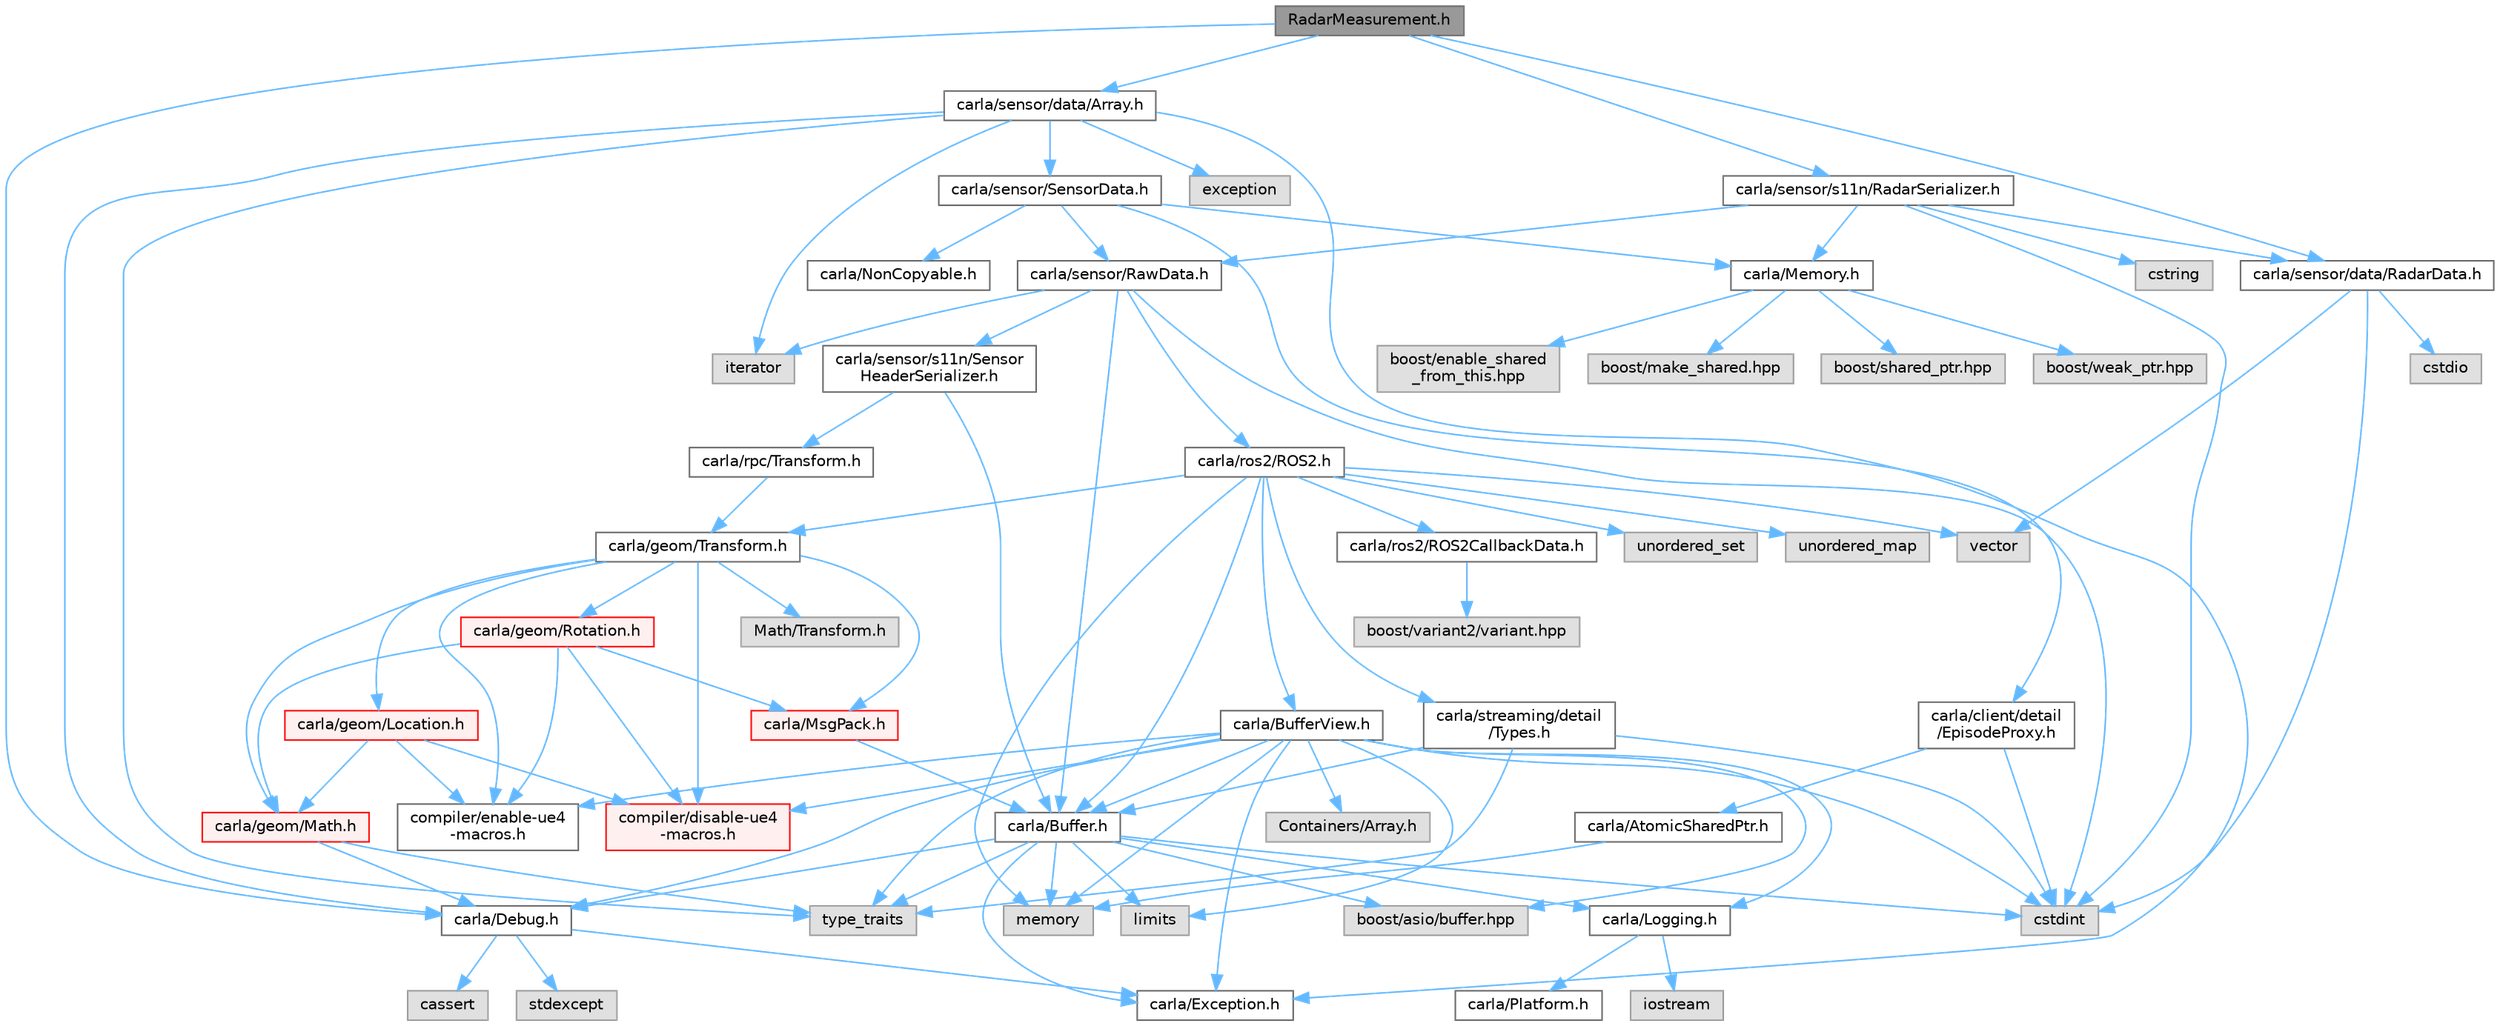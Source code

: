 digraph "RadarMeasurement.h"
{
 // INTERACTIVE_SVG=YES
 // LATEX_PDF_SIZE
  bgcolor="transparent";
  edge [fontname=Helvetica,fontsize=10,labelfontname=Helvetica,labelfontsize=10];
  node [fontname=Helvetica,fontsize=10,shape=box,height=0.2,width=0.4];
  Node1 [id="Node000001",label="RadarMeasurement.h",height=0.2,width=0.4,color="gray40", fillcolor="grey60", style="filled", fontcolor="black",tooltip=" "];
  Node1 -> Node2 [id="edge1_Node000001_Node000002",color="steelblue1",style="solid",tooltip=" "];
  Node2 [id="Node000002",label="carla/Debug.h",height=0.2,width=0.4,color="grey40", fillcolor="white", style="filled",URL="$d4/deb/Debug_8h.html",tooltip=" "];
  Node2 -> Node3 [id="edge2_Node000002_Node000003",color="steelblue1",style="solid",tooltip=" "];
  Node3 [id="Node000003",label="carla/Exception.h",height=0.2,width=0.4,color="grey40", fillcolor="white", style="filled",URL="$d8/d8a/Exception_8h.html",tooltip=" "];
  Node2 -> Node4 [id="edge3_Node000002_Node000004",color="steelblue1",style="solid",tooltip=" "];
  Node4 [id="Node000004",label="stdexcept",height=0.2,width=0.4,color="grey60", fillcolor="#E0E0E0", style="filled",tooltip=" "];
  Node2 -> Node5 [id="edge4_Node000002_Node000005",color="steelblue1",style="solid",tooltip=" "];
  Node5 [id="Node000005",label="cassert",height=0.2,width=0.4,color="grey60", fillcolor="#E0E0E0", style="filled",tooltip=" "];
  Node1 -> Node6 [id="edge5_Node000001_Node000006",color="steelblue1",style="solid",tooltip=" "];
  Node6 [id="Node000006",label="carla/sensor/data/Array.h",height=0.2,width=0.4,color="grey40", fillcolor="white", style="filled",URL="$df/dd0/Array_8h.html",tooltip=" "];
  Node6 -> Node2 [id="edge6_Node000006_Node000002",color="steelblue1",style="solid",tooltip=" "];
  Node6 -> Node3 [id="edge7_Node000006_Node000003",color="steelblue1",style="solid",tooltip=" "];
  Node6 -> Node7 [id="edge8_Node000006_Node000007",color="steelblue1",style="solid",tooltip=" "];
  Node7 [id="Node000007",label="carla/sensor/SensorData.h",height=0.2,width=0.4,color="grey40", fillcolor="white", style="filled",URL="$d0/d07/SensorData_8h.html",tooltip=" "];
  Node7 -> Node8 [id="edge9_Node000007_Node000008",color="steelblue1",style="solid",tooltip=" "];
  Node8 [id="Node000008",label="carla/Memory.h",height=0.2,width=0.4,color="grey40", fillcolor="white", style="filled",URL="$de/d5c/Memory_8h.html",tooltip=" "];
  Node8 -> Node9 [id="edge10_Node000008_Node000009",color="steelblue1",style="solid",tooltip=" "];
  Node9 [id="Node000009",label="boost/enable_shared\l_from_this.hpp",height=0.2,width=0.4,color="grey60", fillcolor="#E0E0E0", style="filled",tooltip=" "];
  Node8 -> Node10 [id="edge11_Node000008_Node000010",color="steelblue1",style="solid",tooltip=" "];
  Node10 [id="Node000010",label="boost/make_shared.hpp",height=0.2,width=0.4,color="grey60", fillcolor="#E0E0E0", style="filled",tooltip=" "];
  Node8 -> Node11 [id="edge12_Node000008_Node000011",color="steelblue1",style="solid",tooltip=" "];
  Node11 [id="Node000011",label="boost/shared_ptr.hpp",height=0.2,width=0.4,color="grey60", fillcolor="#E0E0E0", style="filled",tooltip=" "];
  Node8 -> Node12 [id="edge13_Node000008_Node000012",color="steelblue1",style="solid",tooltip=" "];
  Node12 [id="Node000012",label="boost/weak_ptr.hpp",height=0.2,width=0.4,color="grey60", fillcolor="#E0E0E0", style="filled",tooltip=" "];
  Node7 -> Node13 [id="edge14_Node000007_Node000013",color="steelblue1",style="solid",tooltip=" "];
  Node13 [id="Node000013",label="carla/NonCopyable.h",height=0.2,width=0.4,color="grey40", fillcolor="white", style="filled",URL="$d4/dd8/LibCarla_2source_2carla_2NonCopyable_8h.html",tooltip=" "];
  Node7 -> Node14 [id="edge15_Node000007_Node000014",color="steelblue1",style="solid",tooltip=" "];
  Node14 [id="Node000014",label="carla/sensor/RawData.h",height=0.2,width=0.4,color="grey40", fillcolor="white", style="filled",URL="$dc/d62/RawData_8h.html",tooltip=" "];
  Node14 -> Node15 [id="edge16_Node000014_Node000015",color="steelblue1",style="solid",tooltip=" "];
  Node15 [id="Node000015",label="carla/Buffer.h",height=0.2,width=0.4,color="grey40", fillcolor="white", style="filled",URL="$d2/dda/carla_2Buffer_8h.html",tooltip=" "];
  Node15 -> Node2 [id="edge17_Node000015_Node000002",color="steelblue1",style="solid",tooltip=" "];
  Node15 -> Node3 [id="edge18_Node000015_Node000003",color="steelblue1",style="solid",tooltip=" "];
  Node15 -> Node16 [id="edge19_Node000015_Node000016",color="steelblue1",style="solid",tooltip=" "];
  Node16 [id="Node000016",label="carla/Logging.h",height=0.2,width=0.4,color="grey40", fillcolor="white", style="filled",URL="$de/d87/Logging_8h.html",tooltip=" "];
  Node16 -> Node17 [id="edge20_Node000016_Node000017",color="steelblue1",style="solid",tooltip=" "];
  Node17 [id="Node000017",label="carla/Platform.h",height=0.2,width=0.4,color="grey40", fillcolor="white", style="filled",URL="$d9/dd0/Platform_8h.html",tooltip=" "];
  Node16 -> Node18 [id="edge21_Node000016_Node000018",color="steelblue1",style="solid",tooltip=" "];
  Node18 [id="Node000018",label="iostream",height=0.2,width=0.4,color="grey60", fillcolor="#E0E0E0", style="filled",tooltip=" "];
  Node15 -> Node19 [id="edge22_Node000015_Node000019",color="steelblue1",style="solid",tooltip=" "];
  Node19 [id="Node000019",label="boost/asio/buffer.hpp",height=0.2,width=0.4,color="grey60", fillcolor="#E0E0E0", style="filled",tooltip=" "];
  Node15 -> Node20 [id="edge23_Node000015_Node000020",color="steelblue1",style="solid",tooltip=" "];
  Node20 [id="Node000020",label="cstdint",height=0.2,width=0.4,color="grey60", fillcolor="#E0E0E0", style="filled",tooltip=" "];
  Node15 -> Node21 [id="edge24_Node000015_Node000021",color="steelblue1",style="solid",tooltip=" "];
  Node21 [id="Node000021",label="limits",height=0.2,width=0.4,color="grey60", fillcolor="#E0E0E0", style="filled",tooltip=" "];
  Node15 -> Node22 [id="edge25_Node000015_Node000022",color="steelblue1",style="solid",tooltip=" "];
  Node22 [id="Node000022",label="memory",height=0.2,width=0.4,color="grey60", fillcolor="#E0E0E0", style="filled",tooltip=" "];
  Node15 -> Node23 [id="edge26_Node000015_Node000023",color="steelblue1",style="solid",tooltip=" "];
  Node23 [id="Node000023",label="type_traits",height=0.2,width=0.4,color="grey60", fillcolor="#E0E0E0", style="filled",tooltip=" "];
  Node14 -> Node24 [id="edge27_Node000014_Node000024",color="steelblue1",style="solid",tooltip=" "];
  Node24 [id="Node000024",label="carla/sensor/s11n/Sensor\lHeaderSerializer.h",height=0.2,width=0.4,color="grey40", fillcolor="white", style="filled",URL="$dd/da9/SensorHeaderSerializer_8h.html",tooltip=" "];
  Node24 -> Node15 [id="edge28_Node000024_Node000015",color="steelblue1",style="solid",tooltip=" "];
  Node24 -> Node25 [id="edge29_Node000024_Node000025",color="steelblue1",style="solid",tooltip=" "];
  Node25 [id="Node000025",label="carla/rpc/Transform.h",height=0.2,width=0.4,color="grey40", fillcolor="white", style="filled",URL="$df/d36/rpc_2Transform_8h.html",tooltip=" "];
  Node25 -> Node26 [id="edge30_Node000025_Node000026",color="steelblue1",style="solid",tooltip=" "];
  Node26 [id="Node000026",label="carla/geom/Transform.h",height=0.2,width=0.4,color="grey40", fillcolor="white", style="filled",URL="$de/d17/geom_2Transform_8h.html",tooltip=" "];
  Node26 -> Node27 [id="edge31_Node000026_Node000027",color="steelblue1",style="solid",tooltip=" "];
  Node27 [id="Node000027",label="carla/MsgPack.h",height=0.2,width=0.4,color="red", fillcolor="#FFF0F0", style="filled",URL="$d9/d6f/MsgPack_8h.html",tooltip=" "];
  Node27 -> Node15 [id="edge32_Node000027_Node000015",color="steelblue1",style="solid",tooltip=" "];
  Node26 -> Node29 [id="edge33_Node000026_Node000029",color="steelblue1",style="solid",tooltip=" "];
  Node29 [id="Node000029",label="carla/geom/Location.h",height=0.2,width=0.4,color="red", fillcolor="#FFF0F0", style="filled",URL="$d9/d8b/geom_2Location_8h.html",tooltip=" "];
  Node29 -> Node33 [id="edge34_Node000029_Node000033",color="steelblue1",style="solid",tooltip=" "];
  Node33 [id="Node000033",label="carla/geom/Math.h",height=0.2,width=0.4,color="red", fillcolor="#FFF0F0", style="filled",URL="$db/d8a/Math_8h.html",tooltip=" "];
  Node33 -> Node2 [id="edge35_Node000033_Node000002",color="steelblue1",style="solid",tooltip=" "];
  Node33 -> Node23 [id="edge36_Node000033_Node000023",color="steelblue1",style="solid",tooltip=" "];
  Node29 -> Node35 [id="edge37_Node000029_Node000035",color="steelblue1",style="solid",tooltip=" "];
  Node35 [id="Node000035",label="compiler/enable-ue4\l-macros.h",height=0.2,width=0.4,color="grey40", fillcolor="white", style="filled",URL="$d9/da2/enable-ue4-macros_8h.html",tooltip=" "];
  Node29 -> Node37 [id="edge38_Node000029_Node000037",color="steelblue1",style="solid",tooltip=" "];
  Node37 [id="Node000037",label="compiler/disable-ue4\l-macros.h",height=0.2,width=0.4,color="red", fillcolor="#FFF0F0", style="filled",URL="$d2/d02/disable-ue4-macros_8h.html",tooltip=" "];
  Node26 -> Node33 [id="edge39_Node000026_Node000033",color="steelblue1",style="solid",tooltip=" "];
  Node26 -> Node42 [id="edge40_Node000026_Node000042",color="steelblue1",style="solid",tooltip=" "];
  Node42 [id="Node000042",label="carla/geom/Rotation.h",height=0.2,width=0.4,color="red", fillcolor="#FFF0F0", style="filled",URL="$d0/d8f/Rotation_8h.html",tooltip=" "];
  Node42 -> Node27 [id="edge41_Node000042_Node000027",color="steelblue1",style="solid",tooltip=" "];
  Node42 -> Node33 [id="edge42_Node000042_Node000033",color="steelblue1",style="solid",tooltip=" "];
  Node42 -> Node35 [id="edge43_Node000042_Node000035",color="steelblue1",style="solid",tooltip=" "];
  Node42 -> Node37 [id="edge44_Node000042_Node000037",color="steelblue1",style="solid",tooltip=" "];
  Node26 -> Node35 [id="edge45_Node000026_Node000035",color="steelblue1",style="solid",tooltip=" "];
  Node26 -> Node44 [id="edge46_Node000026_Node000044",color="steelblue1",style="solid",tooltip=" "];
  Node44 [id="Node000044",label="Math/Transform.h",height=0.2,width=0.4,color="grey60", fillcolor="#E0E0E0", style="filled",tooltip=" "];
  Node26 -> Node37 [id="edge47_Node000026_Node000037",color="steelblue1",style="solid",tooltip=" "];
  Node14 -> Node45 [id="edge48_Node000014_Node000045",color="steelblue1",style="solid",tooltip=" "];
  Node45 [id="Node000045",label="carla/ros2/ROS2.h",height=0.2,width=0.4,color="grey40", fillcolor="white", style="filled",URL="$da/db8/ROS2_8h.html",tooltip=" "];
  Node45 -> Node15 [id="edge49_Node000045_Node000015",color="steelblue1",style="solid",tooltip=" "];
  Node45 -> Node46 [id="edge50_Node000045_Node000046",color="steelblue1",style="solid",tooltip=" "];
  Node46 [id="Node000046",label="carla/BufferView.h",height=0.2,width=0.4,color="grey40", fillcolor="white", style="filled",URL="$d8/dee/BufferView_8h.html",tooltip=" "];
  Node46 -> Node15 [id="edge51_Node000046_Node000015",color="steelblue1",style="solid",tooltip=" "];
  Node46 -> Node2 [id="edge52_Node000046_Node000002",color="steelblue1",style="solid",tooltip=" "];
  Node46 -> Node3 [id="edge53_Node000046_Node000003",color="steelblue1",style="solid",tooltip=" "];
  Node46 -> Node16 [id="edge54_Node000046_Node000016",color="steelblue1",style="solid",tooltip=" "];
  Node46 -> Node19 [id="edge55_Node000046_Node000019",color="steelblue1",style="solid",tooltip=" "];
  Node46 -> Node20 [id="edge56_Node000046_Node000020",color="steelblue1",style="solid",tooltip=" "];
  Node46 -> Node21 [id="edge57_Node000046_Node000021",color="steelblue1",style="solid",tooltip=" "];
  Node46 -> Node22 [id="edge58_Node000046_Node000022",color="steelblue1",style="solid",tooltip=" "];
  Node46 -> Node23 [id="edge59_Node000046_Node000023",color="steelblue1",style="solid",tooltip=" "];
  Node46 -> Node35 [id="edge60_Node000046_Node000035",color="steelblue1",style="solid",tooltip=" "];
  Node46 -> Node47 [id="edge61_Node000046_Node000047",color="steelblue1",style="solid",tooltip=" "];
  Node47 [id="Node000047",label="Containers/Array.h",height=0.2,width=0.4,color="grey60", fillcolor="#E0E0E0", style="filled",tooltip=" "];
  Node46 -> Node37 [id="edge62_Node000046_Node000037",color="steelblue1",style="solid",tooltip=" "];
  Node45 -> Node26 [id="edge63_Node000045_Node000026",color="steelblue1",style="solid",tooltip=" "];
  Node45 -> Node48 [id="edge64_Node000045_Node000048",color="steelblue1",style="solid",tooltip=" "];
  Node48 [id="Node000048",label="carla/ros2/ROS2CallbackData.h",height=0.2,width=0.4,color="grey40", fillcolor="white", style="filled",URL="$d2/d6c/ROS2CallbackData_8h.html",tooltip=" "];
  Node48 -> Node49 [id="edge65_Node000048_Node000049",color="steelblue1",style="solid",tooltip=" "];
  Node49 [id="Node000049",label="boost/variant2/variant.hpp",height=0.2,width=0.4,color="grey60", fillcolor="#E0E0E0", style="filled",tooltip=" "];
  Node45 -> Node50 [id="edge66_Node000045_Node000050",color="steelblue1",style="solid",tooltip=" "];
  Node50 [id="Node000050",label="carla/streaming/detail\l/Types.h",height=0.2,width=0.4,color="grey40", fillcolor="white", style="filled",URL="$d7/df8/Types_8h.html",tooltip=" "];
  Node50 -> Node15 [id="edge67_Node000050_Node000015",color="steelblue1",style="solid",tooltip=" "];
  Node50 -> Node20 [id="edge68_Node000050_Node000020",color="steelblue1",style="solid",tooltip=" "];
  Node50 -> Node23 [id="edge69_Node000050_Node000023",color="steelblue1",style="solid",tooltip=" "];
  Node45 -> Node51 [id="edge70_Node000045_Node000051",color="steelblue1",style="solid",tooltip=" "];
  Node51 [id="Node000051",label="unordered_set",height=0.2,width=0.4,color="grey60", fillcolor="#E0E0E0", style="filled",tooltip=" "];
  Node45 -> Node52 [id="edge71_Node000045_Node000052",color="steelblue1",style="solid",tooltip=" "];
  Node52 [id="Node000052",label="unordered_map",height=0.2,width=0.4,color="grey60", fillcolor="#E0E0E0", style="filled",tooltip=" "];
  Node45 -> Node22 [id="edge72_Node000045_Node000022",color="steelblue1",style="solid",tooltip=" "];
  Node45 -> Node53 [id="edge73_Node000045_Node000053",color="steelblue1",style="solid",tooltip=" "];
  Node53 [id="Node000053",label="vector",height=0.2,width=0.4,color="grey60", fillcolor="#E0E0E0", style="filled",tooltip=" "];
  Node14 -> Node20 [id="edge74_Node000014_Node000020",color="steelblue1",style="solid",tooltip=" "];
  Node14 -> Node54 [id="edge75_Node000014_Node000054",color="steelblue1",style="solid",tooltip=" "];
  Node54 [id="Node000054",label="iterator",height=0.2,width=0.4,color="grey60", fillcolor="#E0E0E0", style="filled",tooltip=" "];
  Node7 -> Node55 [id="edge76_Node000007_Node000055",color="steelblue1",style="solid",tooltip=" "];
  Node55 [id="Node000055",label="carla/client/detail\l/EpisodeProxy.h",height=0.2,width=0.4,color="grey40", fillcolor="white", style="filled",URL="$dc/dc2/EpisodeProxy_8h.html",tooltip=" "];
  Node55 -> Node56 [id="edge77_Node000055_Node000056",color="steelblue1",style="solid",tooltip=" "];
  Node56 [id="Node000056",label="carla/AtomicSharedPtr.h",height=0.2,width=0.4,color="grey40", fillcolor="white", style="filled",URL="$df/de2/AtomicSharedPtr_8h.html",tooltip=" "];
  Node56 -> Node22 [id="edge78_Node000056_Node000022",color="steelblue1",style="solid",tooltip=" "];
  Node55 -> Node20 [id="edge79_Node000055_Node000020",color="steelblue1",style="solid",tooltip=" "];
  Node6 -> Node57 [id="edge80_Node000006_Node000057",color="steelblue1",style="solid",tooltip=" "];
  Node57 [id="Node000057",label="exception",height=0.2,width=0.4,color="grey60", fillcolor="#E0E0E0", style="filled",tooltip=" "];
  Node6 -> Node54 [id="edge81_Node000006_Node000054",color="steelblue1",style="solid",tooltip=" "];
  Node6 -> Node23 [id="edge82_Node000006_Node000023",color="steelblue1",style="solid",tooltip=" "];
  Node1 -> Node58 [id="edge83_Node000001_Node000058",color="steelblue1",style="solid",tooltip=" "];
  Node58 [id="Node000058",label="carla/sensor/s11n/RadarSerializer.h",height=0.2,width=0.4,color="grey40", fillcolor="white", style="filled",URL="$db/d71/RadarSerializer_8h.html",tooltip=" "];
  Node58 -> Node8 [id="edge84_Node000058_Node000008",color="steelblue1",style="solid",tooltip=" "];
  Node58 -> Node14 [id="edge85_Node000058_Node000014",color="steelblue1",style="solid",tooltip=" "];
  Node58 -> Node59 [id="edge86_Node000058_Node000059",color="steelblue1",style="solid",tooltip=" "];
  Node59 [id="Node000059",label="carla/sensor/data/RadarData.h",height=0.2,width=0.4,color="grey40", fillcolor="white", style="filled",URL="$d5/dc7/RadarData_8h.html",tooltip=" "];
  Node59 -> Node20 [id="edge87_Node000059_Node000020",color="steelblue1",style="solid",tooltip=" "];
  Node59 -> Node53 [id="edge88_Node000059_Node000053",color="steelblue1",style="solid",tooltip=" "];
  Node59 -> Node60 [id="edge89_Node000059_Node000060",color="steelblue1",style="solid",tooltip=" "];
  Node60 [id="Node000060",label="cstdio",height=0.2,width=0.4,color="grey60", fillcolor="#E0E0E0", style="filled",tooltip=" "];
  Node58 -> Node20 [id="edge90_Node000058_Node000020",color="steelblue1",style="solid",tooltip=" "];
  Node58 -> Node61 [id="edge91_Node000058_Node000061",color="steelblue1",style="solid",tooltip=" "];
  Node61 [id="Node000061",label="cstring",height=0.2,width=0.4,color="grey60", fillcolor="#E0E0E0", style="filled",tooltip=" "];
  Node1 -> Node59 [id="edge92_Node000001_Node000059",color="steelblue1",style="solid",tooltip=" "];
}
